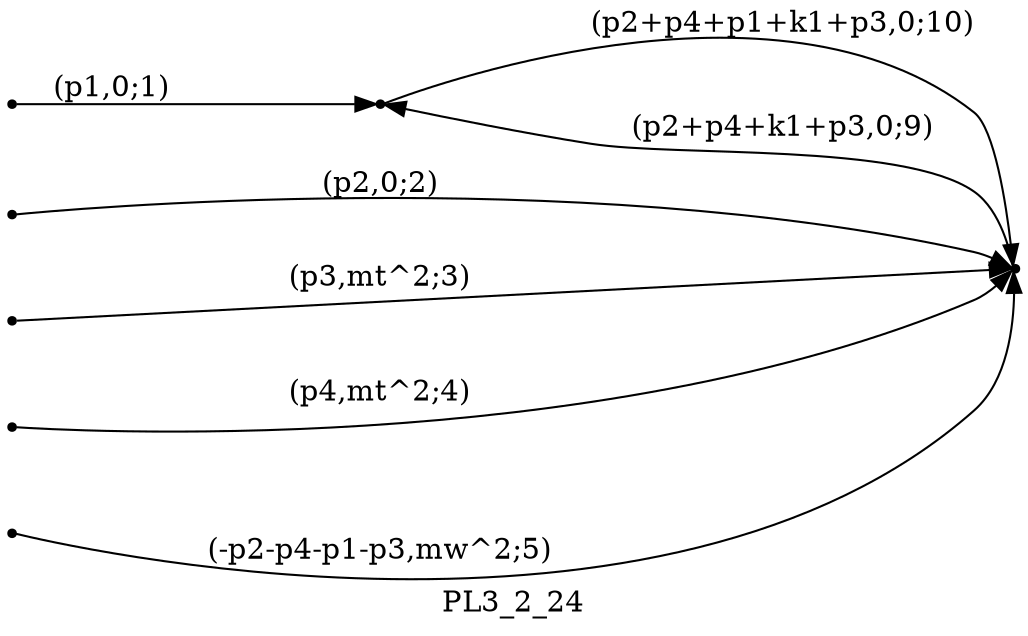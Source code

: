 digraph PL3_2_24 {
  label="PL3_2_24";
  rankdir="LR";
  subgraph edges {
    -1 -> 2 [label="(p1,0;1)"];
    -2 -> 1 [label="(p2,0;2)"];
    -3 -> 1 [label="(p3,mt^2;3)"];
    -4 -> 1 [label="(p4,mt^2;4)"];
    -5 -> 1 [label="(-p2-p4-p1-p3,mw^2;5)"];
    1 -> 2 [label="(p2+p4+k1+p3,0;9)"];
    2 -> 1 [label="(p2+p4+p1+k1+p3,0;10)"];
  }
  subgraph incoming { rank="source"; -1; -2; -3; -4; -5; }
-5 [shape=point];
-4 [shape=point];
-3 [shape=point];
-2 [shape=point];
-1 [shape=point];
1 [shape=point];
2 [shape=point];
}

